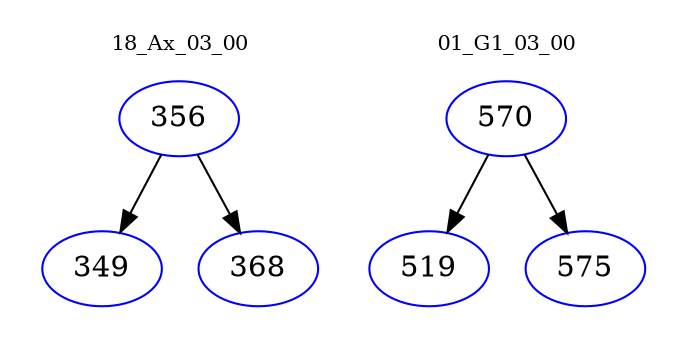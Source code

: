 digraph{
subgraph cluster_0 {
color = white
label = "18_Ax_03_00";
fontsize=10;
T0_356 [label="356", color="blue"]
T0_356 -> T0_349 [color="black"]
T0_349 [label="349", color="blue"]
T0_356 -> T0_368 [color="black"]
T0_368 [label="368", color="blue"]
}
subgraph cluster_1 {
color = white
label = "01_G1_03_00";
fontsize=10;
T1_570 [label="570", color="blue"]
T1_570 -> T1_519 [color="black"]
T1_519 [label="519", color="blue"]
T1_570 -> T1_575 [color="black"]
T1_575 [label="575", color="blue"]
}
}
